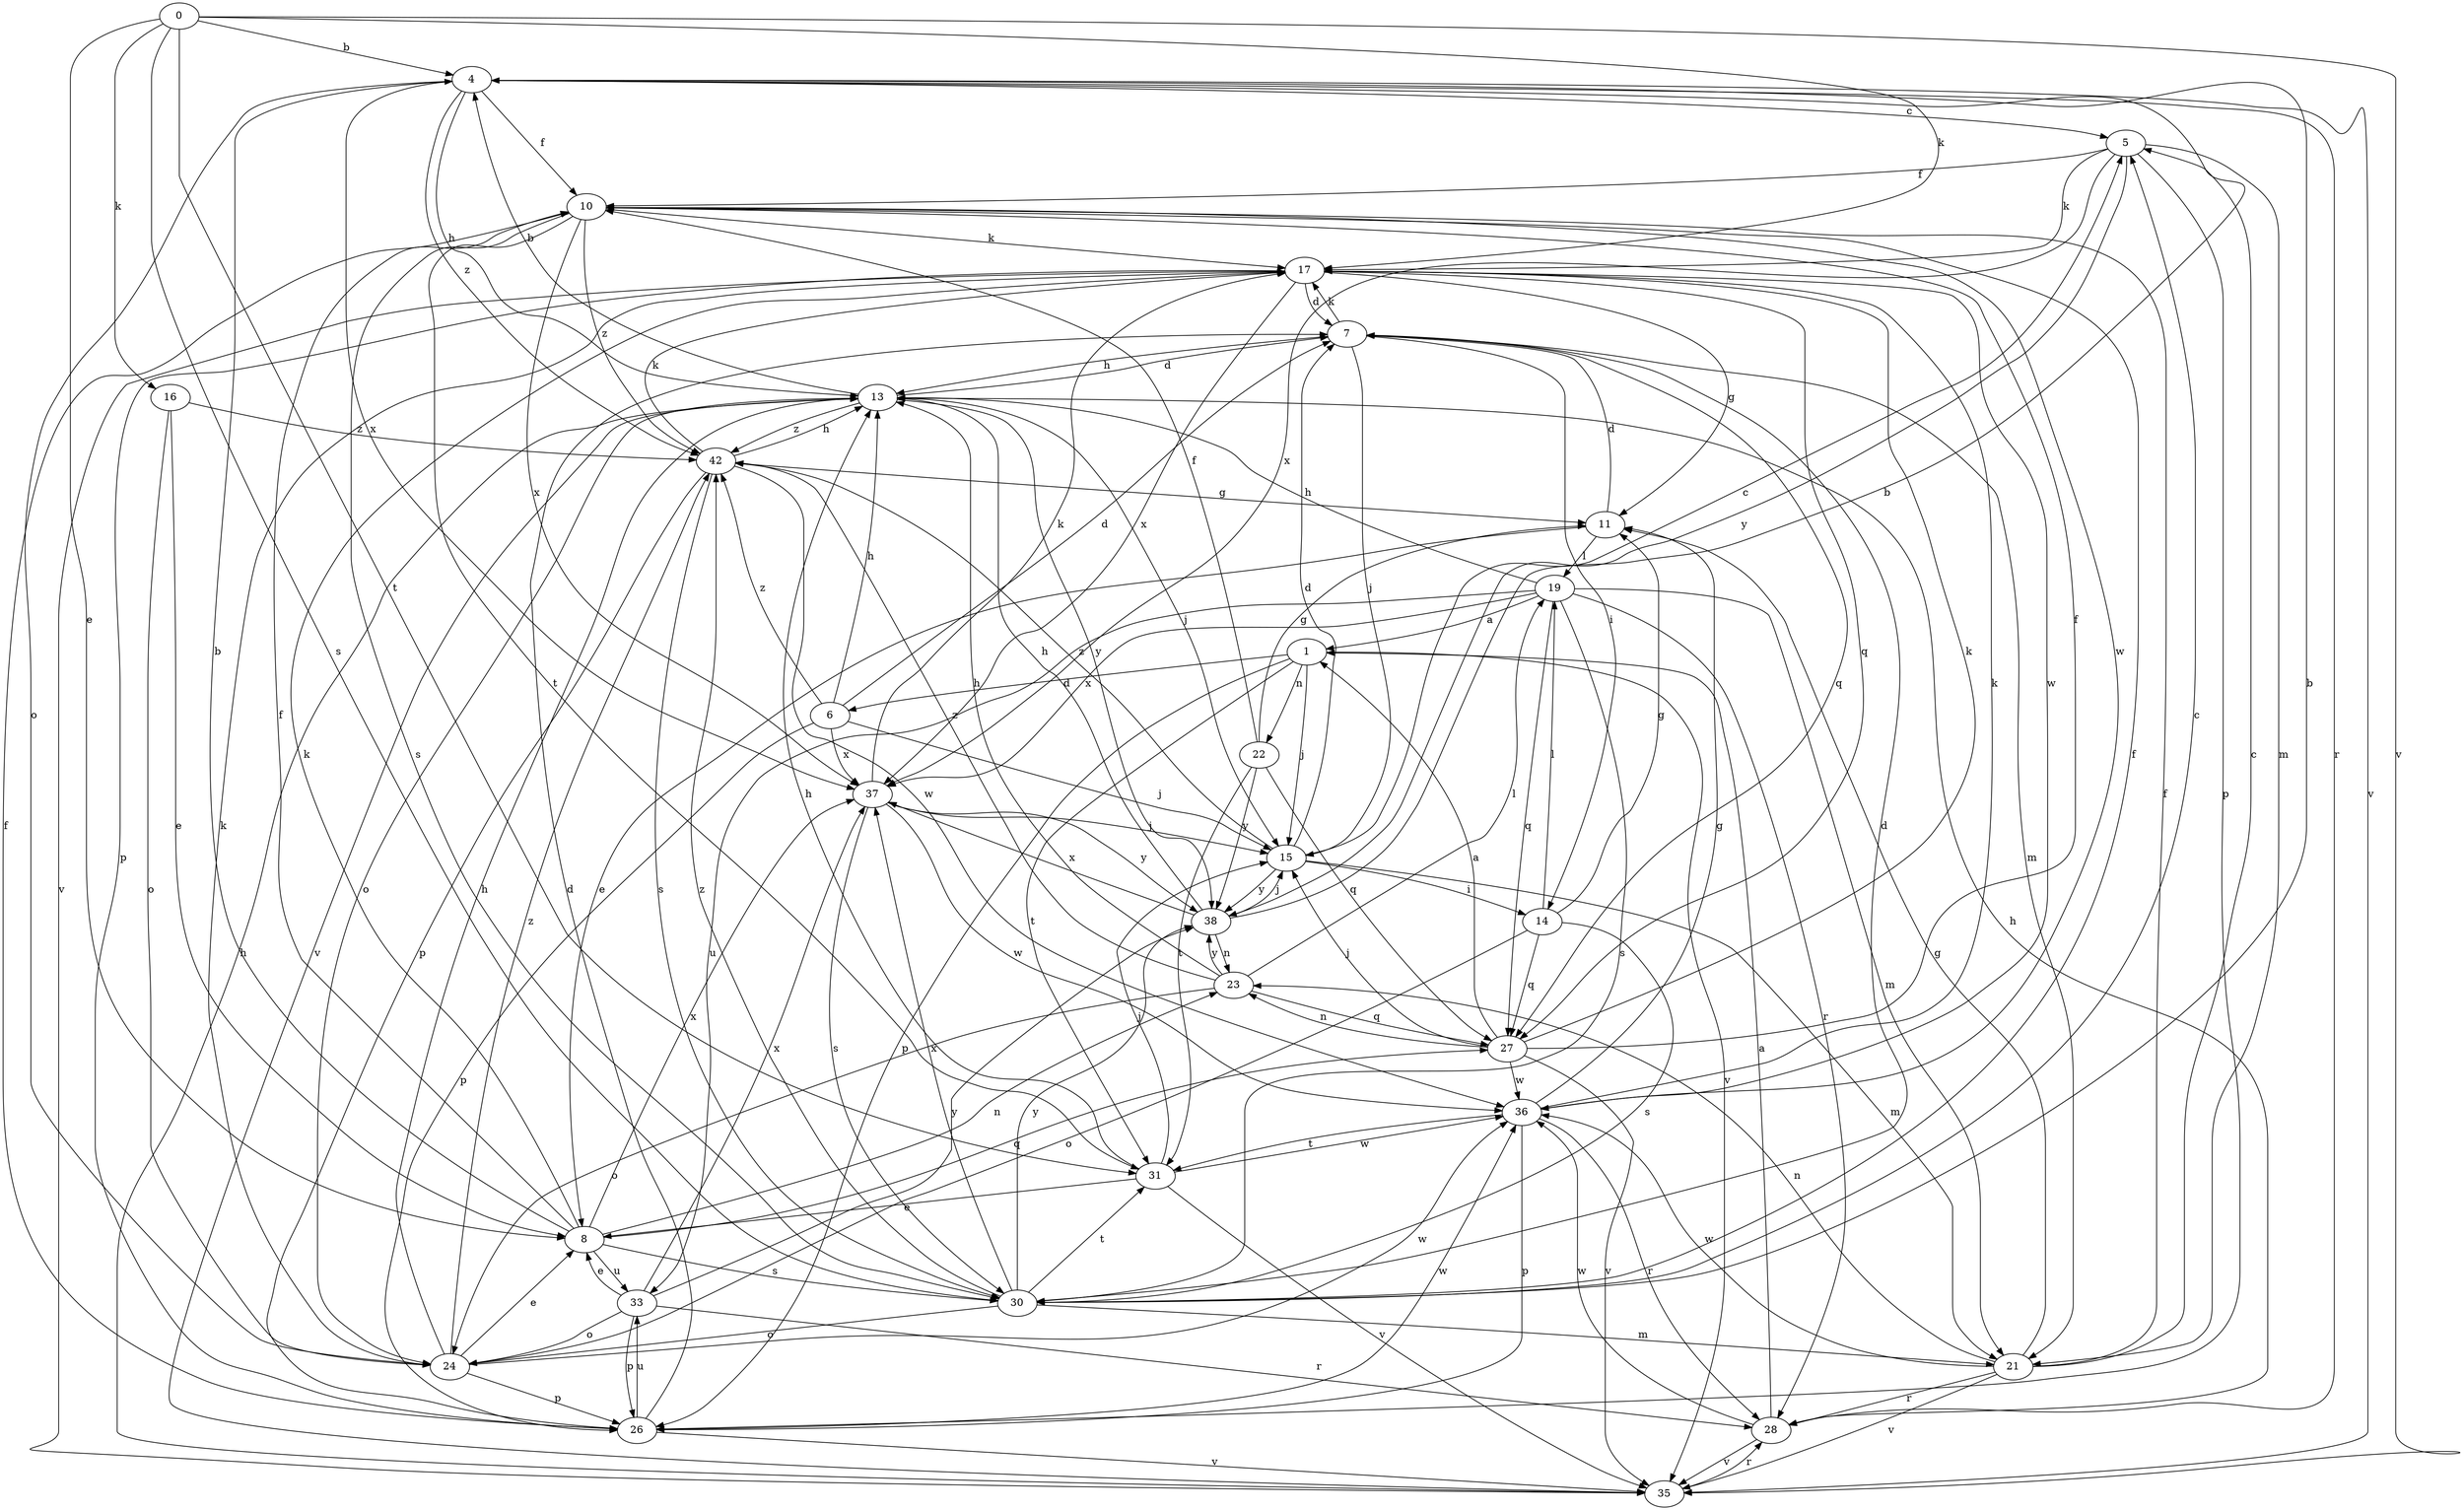 strict digraph  {
0;
1;
4;
5;
6;
7;
8;
10;
11;
13;
14;
15;
16;
17;
19;
21;
22;
23;
24;
26;
27;
28;
30;
31;
33;
35;
36;
37;
38;
42;
0 -> 4  [label=b];
0 -> 8  [label=e];
0 -> 16  [label=k];
0 -> 17  [label=k];
0 -> 30  [label=s];
0 -> 31  [label=t];
0 -> 35  [label=v];
1 -> 6  [label=d];
1 -> 15  [label=j];
1 -> 22  [label=n];
1 -> 26  [label=p];
1 -> 31  [label=t];
1 -> 35  [label=v];
4 -> 5  [label=c];
4 -> 10  [label=f];
4 -> 13  [label=h];
4 -> 24  [label=o];
4 -> 28  [label=r];
4 -> 35  [label=v];
4 -> 37  [label=x];
4 -> 42  [label=z];
5 -> 10  [label=f];
5 -> 17  [label=k];
5 -> 21  [label=m];
5 -> 26  [label=p];
5 -> 37  [label=x];
5 -> 38  [label=y];
6 -> 7  [label=d];
6 -> 13  [label=h];
6 -> 15  [label=j];
6 -> 26  [label=p];
6 -> 37  [label=x];
6 -> 42  [label=z];
7 -> 13  [label=h];
7 -> 14  [label=i];
7 -> 15  [label=j];
7 -> 17  [label=k];
7 -> 21  [label=m];
7 -> 27  [label=q];
8 -> 4  [label=b];
8 -> 10  [label=f];
8 -> 17  [label=k];
8 -> 23  [label=n];
8 -> 27  [label=q];
8 -> 30  [label=s];
8 -> 33  [label=u];
8 -> 37  [label=x];
10 -> 17  [label=k];
10 -> 30  [label=s];
10 -> 31  [label=t];
10 -> 36  [label=w];
10 -> 37  [label=x];
10 -> 42  [label=z];
11 -> 7  [label=d];
11 -> 8  [label=e];
11 -> 19  [label=l];
13 -> 4  [label=b];
13 -> 7  [label=d];
13 -> 15  [label=j];
13 -> 24  [label=o];
13 -> 35  [label=v];
13 -> 38  [label=y];
13 -> 42  [label=z];
14 -> 11  [label=g];
14 -> 19  [label=l];
14 -> 24  [label=o];
14 -> 27  [label=q];
14 -> 30  [label=s];
15 -> 5  [label=c];
15 -> 7  [label=d];
15 -> 14  [label=i];
15 -> 21  [label=m];
15 -> 38  [label=y];
15 -> 42  [label=z];
16 -> 8  [label=e];
16 -> 24  [label=o];
16 -> 42  [label=z];
17 -> 7  [label=d];
17 -> 11  [label=g];
17 -> 26  [label=p];
17 -> 27  [label=q];
17 -> 35  [label=v];
17 -> 36  [label=w];
17 -> 37  [label=x];
19 -> 1  [label=a];
19 -> 13  [label=h];
19 -> 21  [label=m];
19 -> 27  [label=q];
19 -> 28  [label=r];
19 -> 30  [label=s];
19 -> 33  [label=u];
19 -> 37  [label=x];
21 -> 5  [label=c];
21 -> 10  [label=f];
21 -> 11  [label=g];
21 -> 23  [label=n];
21 -> 28  [label=r];
21 -> 35  [label=v];
21 -> 36  [label=w];
22 -> 10  [label=f];
22 -> 11  [label=g];
22 -> 27  [label=q];
22 -> 31  [label=t];
22 -> 38  [label=y];
23 -> 13  [label=h];
23 -> 19  [label=l];
23 -> 24  [label=o];
23 -> 27  [label=q];
23 -> 38  [label=y];
23 -> 42  [label=z];
24 -> 8  [label=e];
24 -> 13  [label=h];
24 -> 17  [label=k];
24 -> 26  [label=p];
24 -> 36  [label=w];
24 -> 42  [label=z];
26 -> 7  [label=d];
26 -> 10  [label=f];
26 -> 33  [label=u];
26 -> 35  [label=v];
26 -> 36  [label=w];
27 -> 1  [label=a];
27 -> 10  [label=f];
27 -> 15  [label=j];
27 -> 17  [label=k];
27 -> 23  [label=n];
27 -> 35  [label=v];
27 -> 36  [label=w];
28 -> 1  [label=a];
28 -> 13  [label=h];
28 -> 35  [label=v];
28 -> 36  [label=w];
30 -> 4  [label=b];
30 -> 5  [label=c];
30 -> 7  [label=d];
30 -> 10  [label=f];
30 -> 21  [label=m];
30 -> 24  [label=o];
30 -> 31  [label=t];
30 -> 37  [label=x];
30 -> 38  [label=y];
30 -> 42  [label=z];
31 -> 8  [label=e];
31 -> 13  [label=h];
31 -> 15  [label=j];
31 -> 35  [label=v];
31 -> 36  [label=w];
33 -> 8  [label=e];
33 -> 24  [label=o];
33 -> 26  [label=p];
33 -> 28  [label=r];
33 -> 37  [label=x];
33 -> 38  [label=y];
35 -> 13  [label=h];
35 -> 28  [label=r];
36 -> 11  [label=g];
36 -> 17  [label=k];
36 -> 26  [label=p];
36 -> 28  [label=r];
36 -> 31  [label=t];
37 -> 15  [label=j];
37 -> 17  [label=k];
37 -> 30  [label=s];
37 -> 36  [label=w];
37 -> 38  [label=y];
38 -> 4  [label=b];
38 -> 13  [label=h];
38 -> 15  [label=j];
38 -> 23  [label=n];
38 -> 37  [label=x];
42 -> 11  [label=g];
42 -> 13  [label=h];
42 -> 17  [label=k];
42 -> 26  [label=p];
42 -> 30  [label=s];
42 -> 36  [label=w];
}
